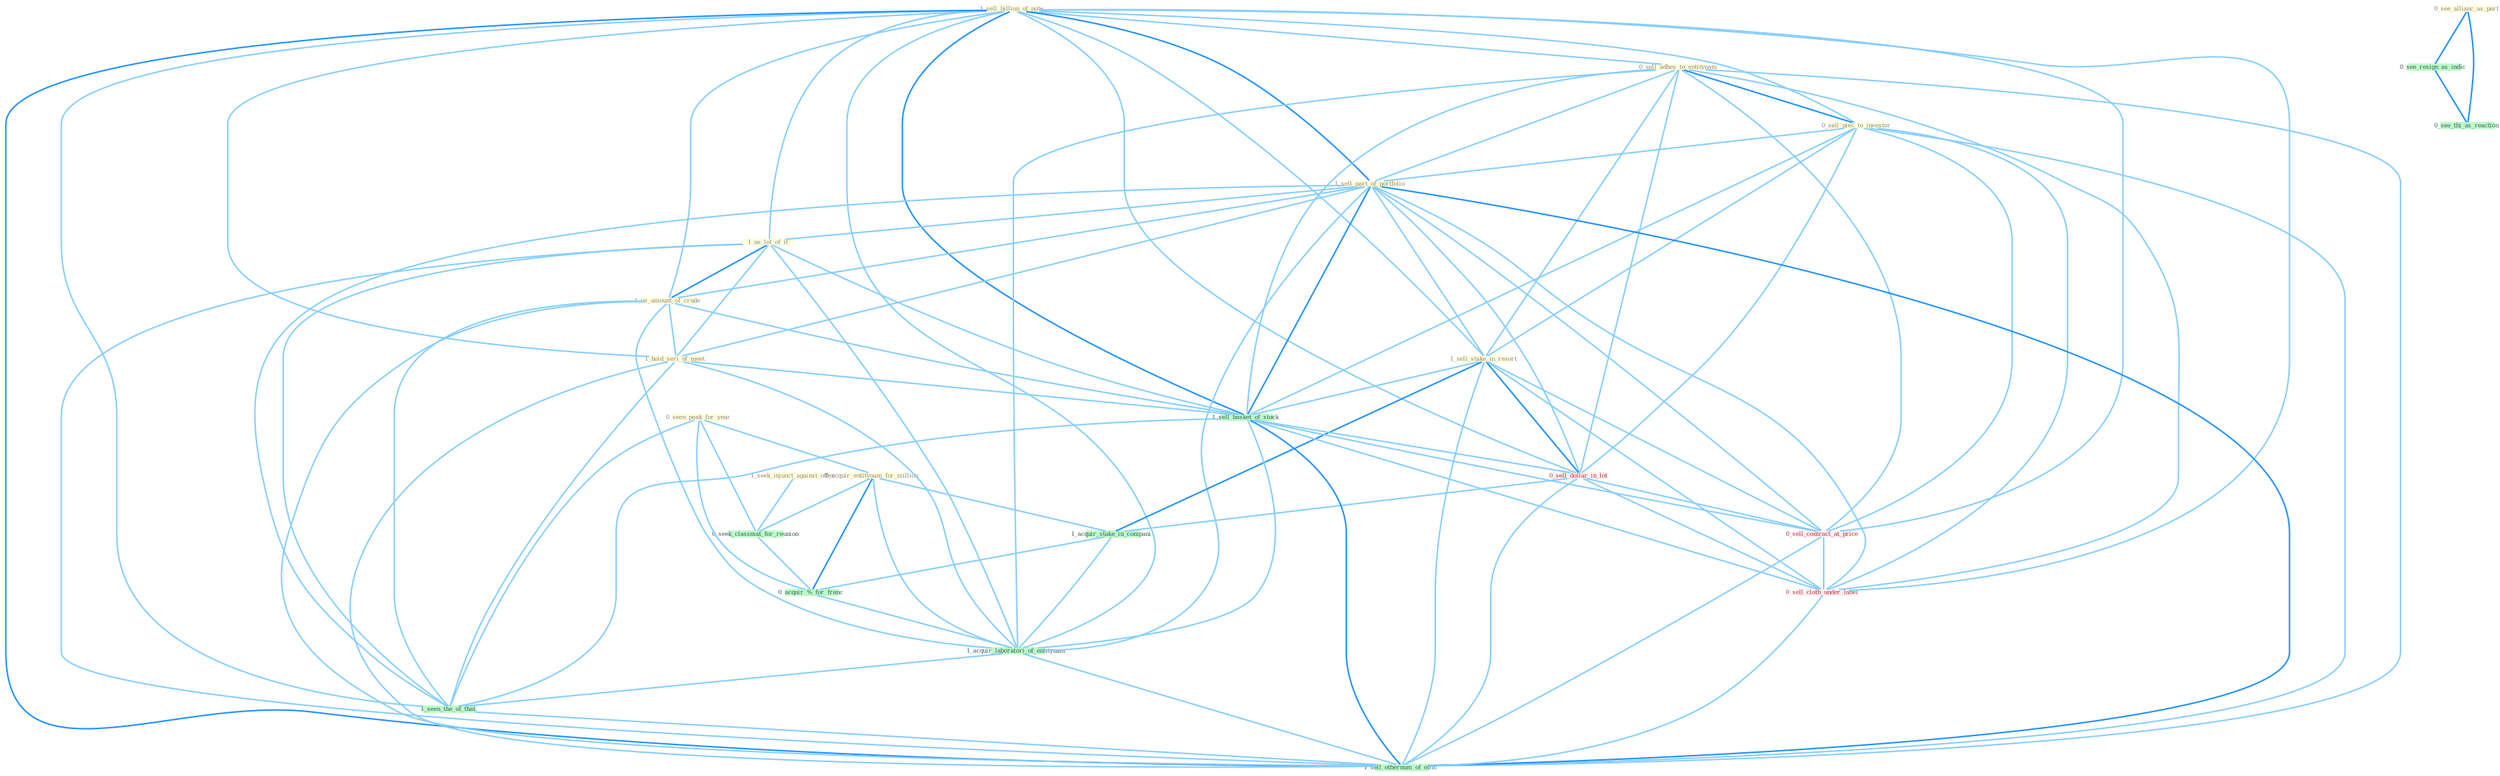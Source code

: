 Graph G{ 
    node
    [shape=polygon,style=filled,width=.5,height=.06,color="#BDFCC9",fixedsize=true,fontsize=4,
    fontcolor="#2f4f4f"];
    {node
    [color="#ffffe0", fontcolor="#8b7d6b"] "1_sell_billion_of_note " "0_sell_adhes_to_entitynam " "0_sell_piec_to_investor " "1_sell_part_of_portfolio " "1_seek_injunct_against_offer " "0_see_allianc_as_part " "1_us_lot_of_it " "1_sell_stake_in_resort " "0_seen_peak_for_year " "1_us_amount_of_crude " "1_hold_seri_of_meet " "0_acquir_entitynam_for_million "}
{node [color="#fff0f5", fontcolor="#b22222"] "0_sell_dollar_in_lot " "0_sell_contract_at_price " "0_sell_cloth_under_label "}
edge [color="#B0E2FF"];

	"1_sell_billion_of_note " -- "0_sell_adhes_to_entitynam " [w="1", color="#87cefa" ];
	"1_sell_billion_of_note " -- "0_sell_piec_to_investor " [w="1", color="#87cefa" ];
	"1_sell_billion_of_note " -- "1_sell_part_of_portfolio " [w="2", color="#1e90ff" , len=0.8];
	"1_sell_billion_of_note " -- "1_us_lot_of_it " [w="1", color="#87cefa" ];
	"1_sell_billion_of_note " -- "1_sell_stake_in_resort " [w="1", color="#87cefa" ];
	"1_sell_billion_of_note " -- "1_us_amount_of_crude " [w="1", color="#87cefa" ];
	"1_sell_billion_of_note " -- "1_hold_seri_of_meet " [w="1", color="#87cefa" ];
	"1_sell_billion_of_note " -- "1_sell_basket_of_stock " [w="2", color="#1e90ff" , len=0.8];
	"1_sell_billion_of_note " -- "0_sell_dollar_in_lot " [w="1", color="#87cefa" ];
	"1_sell_billion_of_note " -- "0_sell_contract_at_price " [w="1", color="#87cefa" ];
	"1_sell_billion_of_note " -- "1_acquir_laboratori_of_entitynam " [w="1", color="#87cefa" ];
	"1_sell_billion_of_note " -- "0_sell_cloth_under_label " [w="1", color="#87cefa" ];
	"1_sell_billion_of_note " -- "1_seen_the_of_that " [w="1", color="#87cefa" ];
	"1_sell_billion_of_note " -- "1_sell_othernum_of_offic " [w="2", color="#1e90ff" , len=0.8];
	"0_sell_adhes_to_entitynam " -- "0_sell_piec_to_investor " [w="2", color="#1e90ff" , len=0.8];
	"0_sell_adhes_to_entitynam " -- "1_sell_part_of_portfolio " [w="1", color="#87cefa" ];
	"0_sell_adhes_to_entitynam " -- "1_sell_stake_in_resort " [w="1", color="#87cefa" ];
	"0_sell_adhes_to_entitynam " -- "1_sell_basket_of_stock " [w="1", color="#87cefa" ];
	"0_sell_adhes_to_entitynam " -- "0_sell_dollar_in_lot " [w="1", color="#87cefa" ];
	"0_sell_adhes_to_entitynam " -- "0_sell_contract_at_price " [w="1", color="#87cefa" ];
	"0_sell_adhes_to_entitynam " -- "1_acquir_laboratori_of_entitynam " [w="1", color="#87cefa" ];
	"0_sell_adhes_to_entitynam " -- "0_sell_cloth_under_label " [w="1", color="#87cefa" ];
	"0_sell_adhes_to_entitynam " -- "1_sell_othernum_of_offic " [w="1", color="#87cefa" ];
	"0_sell_piec_to_investor " -- "1_sell_part_of_portfolio " [w="1", color="#87cefa" ];
	"0_sell_piec_to_investor " -- "1_sell_stake_in_resort " [w="1", color="#87cefa" ];
	"0_sell_piec_to_investor " -- "1_sell_basket_of_stock " [w="1", color="#87cefa" ];
	"0_sell_piec_to_investor " -- "0_sell_dollar_in_lot " [w="1", color="#87cefa" ];
	"0_sell_piec_to_investor " -- "0_sell_contract_at_price " [w="1", color="#87cefa" ];
	"0_sell_piec_to_investor " -- "0_sell_cloth_under_label " [w="1", color="#87cefa" ];
	"0_sell_piec_to_investor " -- "1_sell_othernum_of_offic " [w="1", color="#87cefa" ];
	"1_sell_part_of_portfolio " -- "1_us_lot_of_it " [w="1", color="#87cefa" ];
	"1_sell_part_of_portfolio " -- "1_sell_stake_in_resort " [w="1", color="#87cefa" ];
	"1_sell_part_of_portfolio " -- "1_us_amount_of_crude " [w="1", color="#87cefa" ];
	"1_sell_part_of_portfolio " -- "1_hold_seri_of_meet " [w="1", color="#87cefa" ];
	"1_sell_part_of_portfolio " -- "1_sell_basket_of_stock " [w="2", color="#1e90ff" , len=0.8];
	"1_sell_part_of_portfolio " -- "0_sell_dollar_in_lot " [w="1", color="#87cefa" ];
	"1_sell_part_of_portfolio " -- "0_sell_contract_at_price " [w="1", color="#87cefa" ];
	"1_sell_part_of_portfolio " -- "1_acquir_laboratori_of_entitynam " [w="1", color="#87cefa" ];
	"1_sell_part_of_portfolio " -- "0_sell_cloth_under_label " [w="1", color="#87cefa" ];
	"1_sell_part_of_portfolio " -- "1_seen_the_of_that " [w="1", color="#87cefa" ];
	"1_sell_part_of_portfolio " -- "1_sell_othernum_of_offic " [w="2", color="#1e90ff" , len=0.8];
	"1_seek_injunct_against_offer " -- "0_seek_classmat_for_reunion " [w="1", color="#87cefa" ];
	"0_see_allianc_as_part " -- "0_see_resign_as_indic " [w="2", color="#1e90ff" , len=0.8];
	"0_see_allianc_as_part " -- "0_see_thi_as_reaction " [w="2", color="#1e90ff" , len=0.8];
	"1_us_lot_of_it " -- "1_us_amount_of_crude " [w="2", color="#1e90ff" , len=0.8];
	"1_us_lot_of_it " -- "1_hold_seri_of_meet " [w="1", color="#87cefa" ];
	"1_us_lot_of_it " -- "1_sell_basket_of_stock " [w="1", color="#87cefa" ];
	"1_us_lot_of_it " -- "1_acquir_laboratori_of_entitynam " [w="1", color="#87cefa" ];
	"1_us_lot_of_it " -- "1_seen_the_of_that " [w="1", color="#87cefa" ];
	"1_us_lot_of_it " -- "1_sell_othernum_of_offic " [w="1", color="#87cefa" ];
	"1_sell_stake_in_resort " -- "1_sell_basket_of_stock " [w="1", color="#87cefa" ];
	"1_sell_stake_in_resort " -- "0_sell_dollar_in_lot " [w="2", color="#1e90ff" , len=0.8];
	"1_sell_stake_in_resort " -- "1_acquir_stake_in_compani " [w="2", color="#1e90ff" , len=0.8];
	"1_sell_stake_in_resort " -- "0_sell_contract_at_price " [w="1", color="#87cefa" ];
	"1_sell_stake_in_resort " -- "0_sell_cloth_under_label " [w="1", color="#87cefa" ];
	"1_sell_stake_in_resort " -- "1_sell_othernum_of_offic " [w="1", color="#87cefa" ];
	"0_seen_peak_for_year " -- "0_acquir_entitynam_for_million " [w="1", color="#87cefa" ];
	"0_seen_peak_for_year " -- "0_seek_classmat_for_reunion " [w="1", color="#87cefa" ];
	"0_seen_peak_for_year " -- "0_acquir_%_for_franc " [w="1", color="#87cefa" ];
	"0_seen_peak_for_year " -- "1_seen_the_of_that " [w="1", color="#87cefa" ];
	"1_us_amount_of_crude " -- "1_hold_seri_of_meet " [w="1", color="#87cefa" ];
	"1_us_amount_of_crude " -- "1_sell_basket_of_stock " [w="1", color="#87cefa" ];
	"1_us_amount_of_crude " -- "1_acquir_laboratori_of_entitynam " [w="1", color="#87cefa" ];
	"1_us_amount_of_crude " -- "1_seen_the_of_that " [w="1", color="#87cefa" ];
	"1_us_amount_of_crude " -- "1_sell_othernum_of_offic " [w="1", color="#87cefa" ];
	"1_hold_seri_of_meet " -- "1_sell_basket_of_stock " [w="1", color="#87cefa" ];
	"1_hold_seri_of_meet " -- "1_acquir_laboratori_of_entitynam " [w="1", color="#87cefa" ];
	"1_hold_seri_of_meet " -- "1_seen_the_of_that " [w="1", color="#87cefa" ];
	"1_hold_seri_of_meet " -- "1_sell_othernum_of_offic " [w="1", color="#87cefa" ];
	"0_acquir_entitynam_for_million " -- "0_seek_classmat_for_reunion " [w="1", color="#87cefa" ];
	"0_acquir_entitynam_for_million " -- "1_acquir_stake_in_compani " [w="1", color="#87cefa" ];
	"0_acquir_entitynam_for_million " -- "0_acquir_%_for_franc " [w="2", color="#1e90ff" , len=0.8];
	"0_acquir_entitynam_for_million " -- "1_acquir_laboratori_of_entitynam " [w="1", color="#87cefa" ];
	"0_seek_classmat_for_reunion " -- "0_acquir_%_for_franc " [w="1", color="#87cefa" ];
	"1_sell_basket_of_stock " -- "0_sell_dollar_in_lot " [w="1", color="#87cefa" ];
	"1_sell_basket_of_stock " -- "0_sell_contract_at_price " [w="1", color="#87cefa" ];
	"1_sell_basket_of_stock " -- "1_acquir_laboratori_of_entitynam " [w="1", color="#87cefa" ];
	"1_sell_basket_of_stock " -- "0_sell_cloth_under_label " [w="1", color="#87cefa" ];
	"1_sell_basket_of_stock " -- "1_seen_the_of_that " [w="1", color="#87cefa" ];
	"1_sell_basket_of_stock " -- "1_sell_othernum_of_offic " [w="2", color="#1e90ff" , len=0.8];
	"0_sell_dollar_in_lot " -- "1_acquir_stake_in_compani " [w="1", color="#87cefa" ];
	"0_sell_dollar_in_lot " -- "0_sell_contract_at_price " [w="1", color="#87cefa" ];
	"0_sell_dollar_in_lot " -- "0_sell_cloth_under_label " [w="1", color="#87cefa" ];
	"0_sell_dollar_in_lot " -- "1_sell_othernum_of_offic " [w="1", color="#87cefa" ];
	"0_see_resign_as_indic " -- "0_see_thi_as_reaction " [w="2", color="#1e90ff" , len=0.8];
	"1_acquir_stake_in_compani " -- "0_acquir_%_for_franc " [w="1", color="#87cefa" ];
	"1_acquir_stake_in_compani " -- "1_acquir_laboratori_of_entitynam " [w="1", color="#87cefa" ];
	"0_acquir_%_for_franc " -- "1_acquir_laboratori_of_entitynam " [w="1", color="#87cefa" ];
	"0_sell_contract_at_price " -- "0_sell_cloth_under_label " [w="1", color="#87cefa" ];
	"0_sell_contract_at_price " -- "1_sell_othernum_of_offic " [w="1", color="#87cefa" ];
	"1_acquir_laboratori_of_entitynam " -- "1_seen_the_of_that " [w="1", color="#87cefa" ];
	"1_acquir_laboratori_of_entitynam " -- "1_sell_othernum_of_offic " [w="1", color="#87cefa" ];
	"0_sell_cloth_under_label " -- "1_sell_othernum_of_offic " [w="1", color="#87cefa" ];
	"1_seen_the_of_that " -- "1_sell_othernum_of_offic " [w="1", color="#87cefa" ];
}